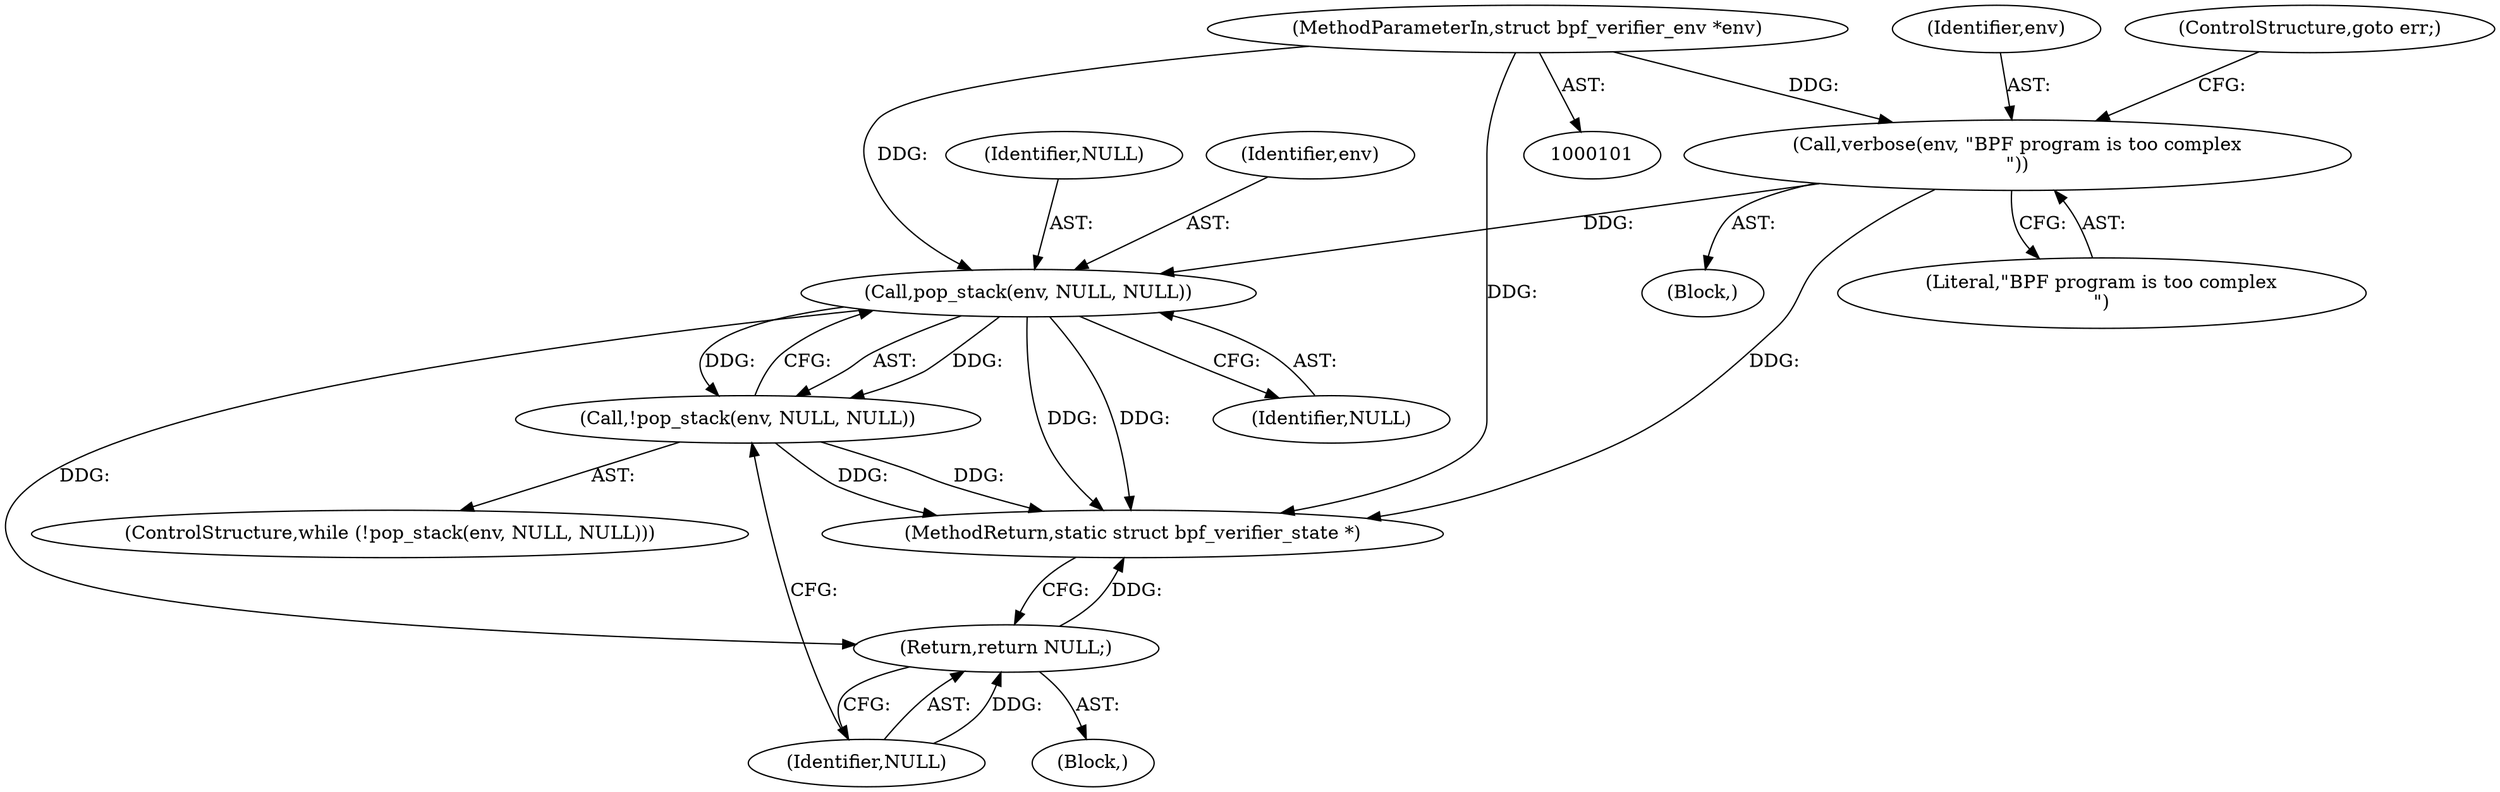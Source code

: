 digraph "0_linux_979d63d50c0c0f7bc537bf821e056cc9fe5abd38_4@pointer" {
"1000102" [label="(MethodParameterIn,struct bpf_verifier_env *env)"];
"1000176" [label="(Call,verbose(env, \"BPF program is too complex\n\"))"];
"1000198" [label="(Call,pop_stack(env, NULL, NULL))"];
"1000197" [label="(Call,!pop_stack(env, NULL, NULL))"];
"1000202" [label="(Return,return NULL;)"];
"1000178" [label="(Literal,\"BPF program is too complex\n\")"];
"1000177" [label="(Identifier,env)"];
"1000197" [label="(Call,!pop_stack(env, NULL, NULL))"];
"1000198" [label="(Call,pop_stack(env, NULL, NULL))"];
"1000201" [label="(Identifier,NULL)"];
"1000200" [label="(Identifier,NULL)"];
"1000202" [label="(Return,return NULL;)"];
"1000196" [label="(ControlStructure,while (!pop_stack(env, NULL, NULL)))"];
"1000106" [label="(Block,)"];
"1000176" [label="(Call,verbose(env, \"BPF program is too complex\n\"))"];
"1000199" [label="(Identifier,env)"];
"1000203" [label="(Identifier,NULL)"];
"1000179" [label="(ControlStructure,goto err;)"];
"1000204" [label="(MethodReturn,static struct bpf_verifier_state *)"];
"1000102" [label="(MethodParameterIn,struct bpf_verifier_env *env)"];
"1000175" [label="(Block,)"];
"1000102" -> "1000101"  [label="AST: "];
"1000102" -> "1000204"  [label="DDG: "];
"1000102" -> "1000176"  [label="DDG: "];
"1000102" -> "1000198"  [label="DDG: "];
"1000176" -> "1000175"  [label="AST: "];
"1000176" -> "1000178"  [label="CFG: "];
"1000177" -> "1000176"  [label="AST: "];
"1000178" -> "1000176"  [label="AST: "];
"1000179" -> "1000176"  [label="CFG: "];
"1000176" -> "1000204"  [label="DDG: "];
"1000176" -> "1000198"  [label="DDG: "];
"1000198" -> "1000197"  [label="AST: "];
"1000198" -> "1000201"  [label="CFG: "];
"1000199" -> "1000198"  [label="AST: "];
"1000200" -> "1000198"  [label="AST: "];
"1000201" -> "1000198"  [label="AST: "];
"1000197" -> "1000198"  [label="CFG: "];
"1000198" -> "1000204"  [label="DDG: "];
"1000198" -> "1000204"  [label="DDG: "];
"1000198" -> "1000197"  [label="DDG: "];
"1000198" -> "1000197"  [label="DDG: "];
"1000198" -> "1000202"  [label="DDG: "];
"1000197" -> "1000196"  [label="AST: "];
"1000203" -> "1000197"  [label="CFG: "];
"1000197" -> "1000204"  [label="DDG: "];
"1000197" -> "1000204"  [label="DDG: "];
"1000202" -> "1000106"  [label="AST: "];
"1000202" -> "1000203"  [label="CFG: "];
"1000203" -> "1000202"  [label="AST: "];
"1000204" -> "1000202"  [label="CFG: "];
"1000202" -> "1000204"  [label="DDG: "];
"1000203" -> "1000202"  [label="DDG: "];
}
